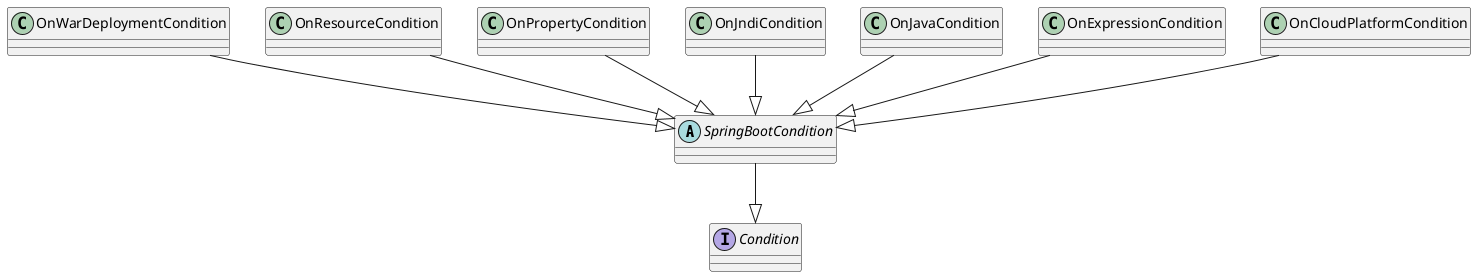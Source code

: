 @startuml
together {
    abstract class SpringBootCondition
    interface Condition
}

together {
    class OnCloudPlatformCondition
    class OnExpressionCondition
    class OnJavaCondition
    class OnJndiCondition
    class OnPropertyCondition
    class OnResourceCondition
    class OnWarDeploymentCondition
}

OnCloudPlatformCondition --|> SpringBootCondition
OnExpressionCondition --|> SpringBootCondition
OnJavaCondition --|> SpringBootCondition
OnJndiCondition --|> SpringBootCondition

OnPropertyCondition --|> SpringBootCondition
OnResourceCondition --|> SpringBootCondition
OnWarDeploymentCondition --|> SpringBootCondition

SpringBootCondition --|> Condition
@enduml